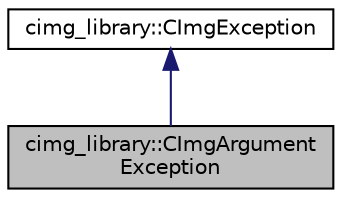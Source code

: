 digraph G
{
  edge [fontname="Helvetica",fontsize="10",labelfontname="Helvetica",labelfontsize="10"];
  node [fontname="Helvetica",fontsize="10",shape=record];
  Node1 [label="cimg_library::CImgArgument\lException",height=0.2,width=0.4,color="black", fillcolor="grey75", style="filled" fontcolor="black"];
  Node2 -> Node1 [dir="back",color="midnightblue",fontsize="10",style="solid",fontname="Helvetica"];
  Node2 [label="cimg_library::CImgException",height=0.2,width=0.4,color="black", fillcolor="white", style="filled",URL="$structcimg__library_1_1_c_img_exception.html",tooltip="Instances of this class are thrown when errors occur during a CImg library function call..."];
}
